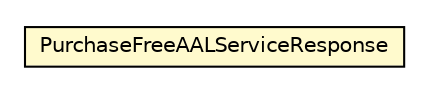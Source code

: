 #!/usr/local/bin/dot
#
# Class diagram 
# Generated by UMLGraph version R5_6-24-gf6e263 (http://www.umlgraph.org/)
#

digraph G {
	edge [fontname="Helvetica",fontsize=10,labelfontname="Helvetica",labelfontsize=10];
	node [fontname="Helvetica",fontsize=10,shape=plaintext];
	nodesep=0.25;
	ranksep=0.5;
	// org.universAAL.commerce.ustore.tools.PurchaseFreeAALServiceResponse
	c90646 [label=<<table title="org.universAAL.commerce.ustore.tools.PurchaseFreeAALServiceResponse" border="0" cellborder="1" cellspacing="0" cellpadding="2" port="p" bgcolor="lemonChiffon" href="./PurchaseFreeAALServiceResponse.html">
		<tr><td><table border="0" cellspacing="0" cellpadding="1">
<tr><td align="center" balign="center"> PurchaseFreeAALServiceResponse </td></tr>
		</table></td></tr>
		</table>>, URL="./PurchaseFreeAALServiceResponse.html", fontname="Helvetica", fontcolor="black", fontsize=10.0];
}

